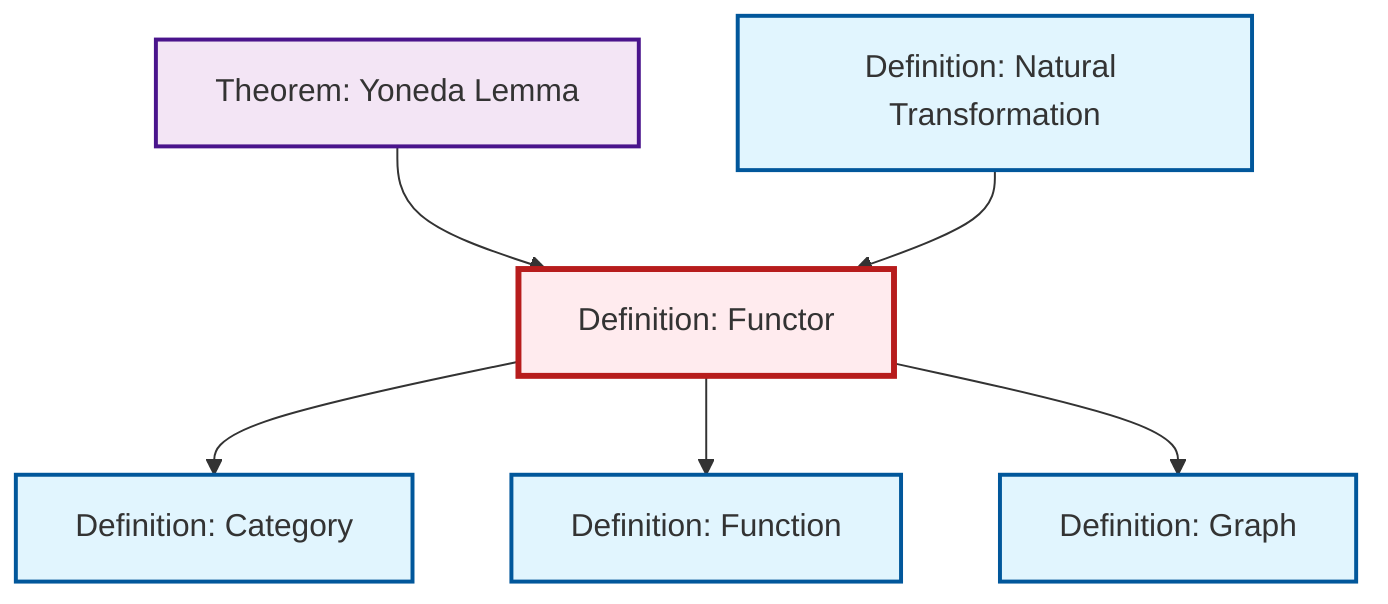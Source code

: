 graph TD
    classDef definition fill:#e1f5fe,stroke:#01579b,stroke-width:2px
    classDef theorem fill:#f3e5f5,stroke:#4a148c,stroke-width:2px
    classDef axiom fill:#fff3e0,stroke:#e65100,stroke-width:2px
    classDef example fill:#e8f5e9,stroke:#1b5e20,stroke-width:2px
    classDef current fill:#ffebee,stroke:#b71c1c,stroke-width:3px
    def-natural-transformation["Definition: Natural Transformation"]:::definition
    def-category["Definition: Category"]:::definition
    def-functor["Definition: Functor"]:::definition
    def-function["Definition: Function"]:::definition
    thm-yoneda["Theorem: Yoneda Lemma"]:::theorem
    def-graph["Definition: Graph"]:::definition
    thm-yoneda --> def-functor
    def-functor --> def-category
    def-natural-transformation --> def-functor
    def-functor --> def-function
    def-functor --> def-graph
    class def-functor current
